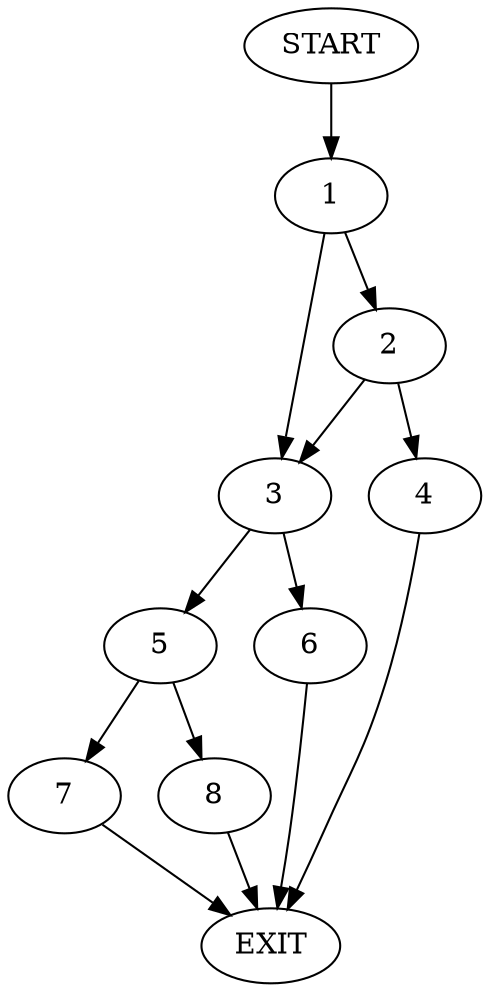 digraph {
0 [label="START"]
9 [label="EXIT"]
0 -> 1
1 -> 2
1 -> 3
2 -> 4
2 -> 3
3 -> 5
3 -> 6
4 -> 9
6 -> 9
5 -> 7
5 -> 8
7 -> 9
8 -> 9
}
